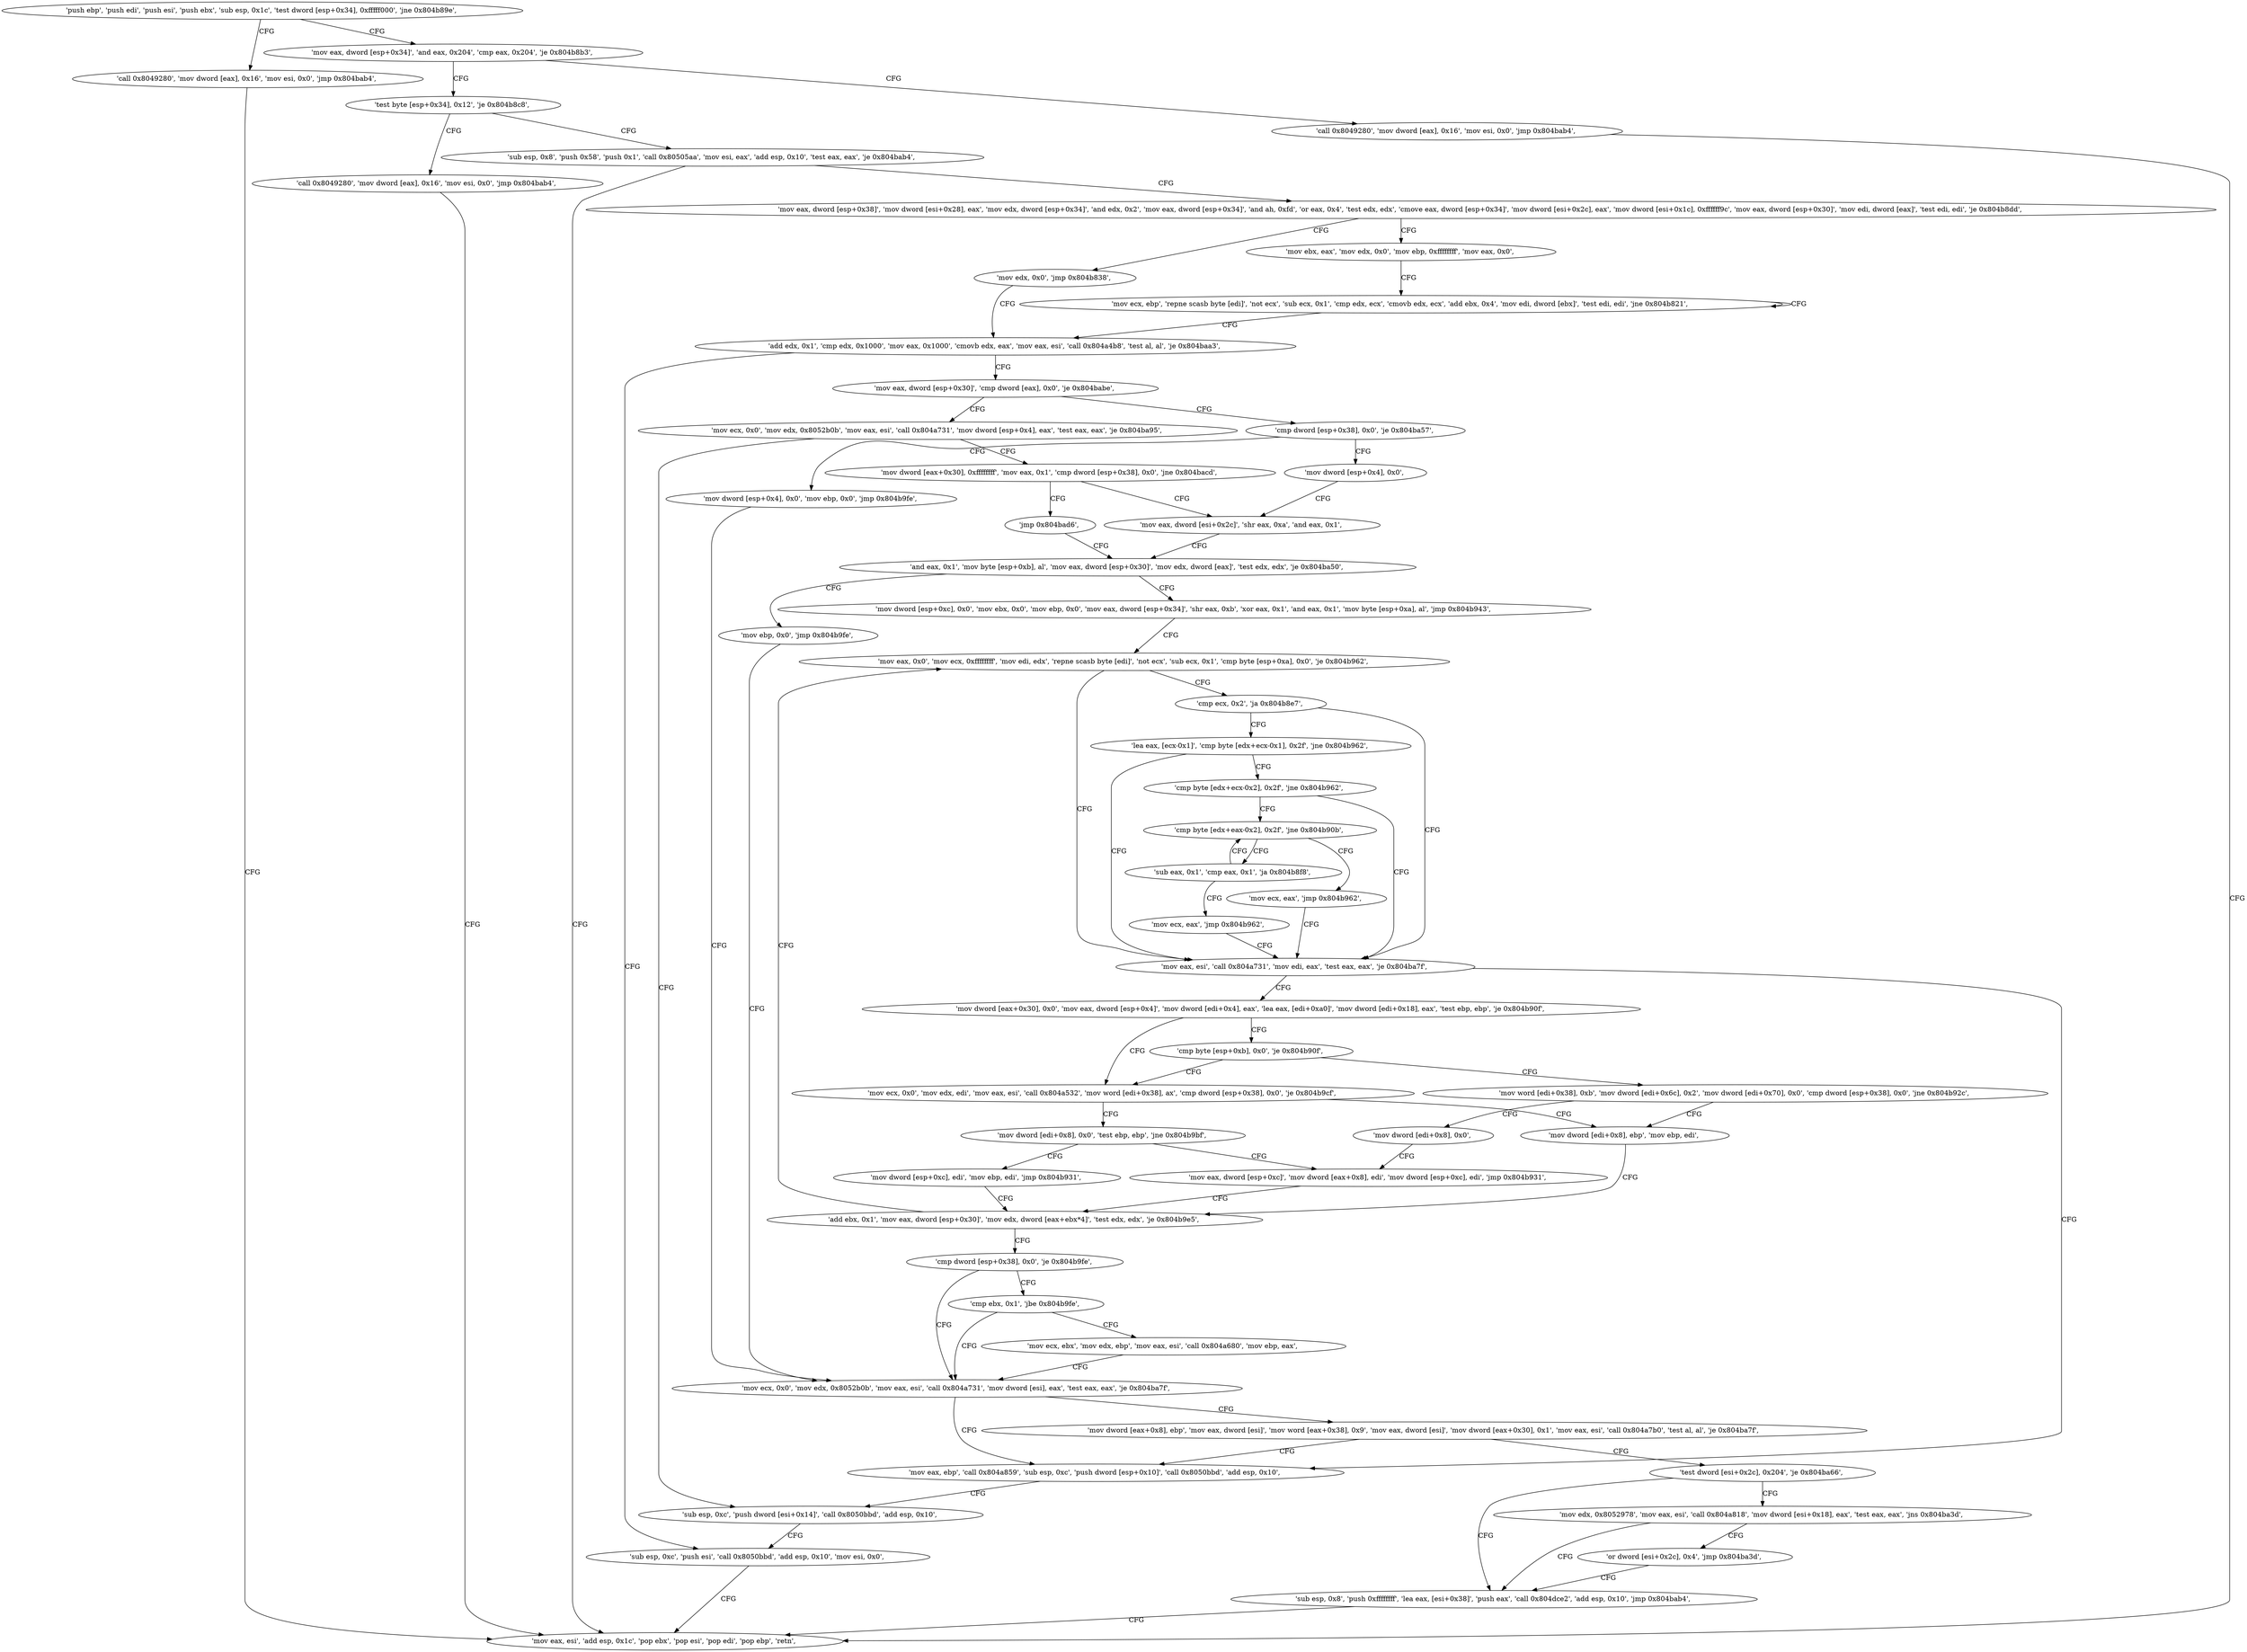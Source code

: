 digraph "func" {
"134526860" [label = "'push ebp', 'push edi', 'push esi', 'push ebx', 'sub esp, 0x1c', 'test dword [esp+0x34], 0xfffff000', 'jne 0x804b89e', " ]
"134527134" [label = "'call 0x8049280', 'mov dword [eax], 0x16', 'mov esi, 0x0', 'jmp 0x804bab4', " ]
"134526881" [label = "'mov eax, dword [esp+0x34]', 'and eax, 0x204', 'cmp eax, 0x204', 'je 0x804b8b3', " ]
"134527668" [label = "'mov eax, esi', 'add esp, 0x1c', 'pop ebx', 'pop esi', 'pop edi', 'pop ebp', 'retn', " ]
"134527155" [label = "'call 0x8049280', 'mov dword [eax], 0x16', 'mov esi, 0x0', 'jmp 0x804bab4', " ]
"134526901" [label = "'test byte [esp+0x34], 0x12', 'je 0x804b8c8', " ]
"134527176" [label = "'call 0x8049280', 'mov dword [eax], 0x16', 'mov esi, 0x0', 'jmp 0x804bab4', " ]
"134526912" [label = "'sub esp, 0x8', 'push 0x58', 'push 0x1', 'call 0x80505aa', 'mov esi, eax', 'add esp, 0x10', 'test eax, eax', 'je 0x804bab4', " ]
"134526937" [label = "'mov eax, dword [esp+0x38]', 'mov dword [esi+0x28], eax', 'mov edx, dword [esp+0x34]', 'and edx, 0x2', 'mov eax, dword [esp+0x34]', 'and ah, 0xfd', 'or eax, 0x4', 'test edx, edx', 'cmove eax, dword [esp+0x34]', 'mov dword [esi+0x2c], eax', 'mov dword [esi+0x1c], 0xffffff9c', 'mov eax, dword [esp+0x30]', 'mov edi, dword [eax]', 'test edi, edi', 'je 0x804b8dd', " ]
"134527197" [label = "'mov edx, 0x0', 'jmp 0x804b838', " ]
"134526992" [label = "'mov ebx, eax', 'mov edx, 0x0', 'mov ebp, 0xffffffff', 'mov eax, 0x0', " ]
"134527032" [label = "'add edx, 0x1', 'cmp edx, 0x1000', 'mov eax, 0x1000', 'cmovb edx, eax', 'mov eax, esi', 'call 0x804a4b8', 'test al, al', 'je 0x804baa3', " ]
"134527009" [label = "'mov ecx, ebp', 'repne scasb byte [edi]', 'not ecx', 'sub ecx, 0x1', 'cmp edx, ecx', 'cmovb edx, ecx', 'add ebx, 0x4', 'mov edi, dword [ebx]', 'test edi, edi', 'jne 0x804b821', " ]
"134527651" [label = "'sub esp, 0xc', 'push esi', 'call 0x8050bbd', 'add esp, 0x10', 'mov esi, 0x0', " ]
"134527064" [label = "'mov eax, dword [esp+0x30]', 'cmp dword [eax], 0x0', 'je 0x804babe', " ]
"134527678" [label = "'cmp dword [esp+0x38], 0x0', 'je 0x804ba57', " ]
"134527077" [label = "'mov ecx, 0x0', 'mov edx, 0x8052b0b', 'mov eax, esi', 'call 0x804a731', 'mov dword [esp+0x4], eax', 'test eax, eax', 'je 0x804ba95', " ]
"134527575" [label = "'mov dword [esp+0x4], 0x0', 'mov ebp, 0x0', 'jmp 0x804b9fe', " ]
"134527685" [label = "'mov dword [esp+0x4], 0x0', " ]
"134527637" [label = "'sub esp, 0xc', 'push dword [esi+0x14]', 'call 0x8050bbd', 'add esp, 0x10', " ]
"134527106" [label = "'mov dword [eax+0x30], 0xffffffff', 'mov eax, 0x1', 'cmp dword [esp+0x38], 0x0', 'jne 0x804bacd', " ]
"134527486" [label = "'mov ecx, 0x0', 'mov edx, 0x8052b0b', 'mov eax, esi', 'call 0x804a731', 'mov dword [esi], eax', 'test eax, eax', 'je 0x804ba7f', " ]
"134527693" [label = "'mov eax, dword [esi+0x2c]', 'shr eax, 0xa', 'and eax, 0x1', " ]
"134527129" [label = "'jmp 0x804bad6', " ]
"134527615" [label = "'mov eax, ebp', 'call 0x804a859', 'sub esp, 0xc', 'push dword [esp+0x10]', 'call 0x8050bbd', 'add esp, 0x10', " ]
"134527509" [label = "'mov dword [eax+0x8], ebp', 'mov eax, dword [esi]', 'mov word [eax+0x38], 0x9', 'mov eax, dword [esi]', 'mov dword [eax+0x30], 0x1', 'mov eax, esi', 'call 0x804a7b0', 'test al, al', 'je 0x804ba7f', " ]
"134527568" [label = "'mov ebp, 0x0', 'jmp 0x804b9fe', " ]
"134527723" [label = "'mov dword [esp+0xc], 0x0', 'mov ebx, 0x0', 'mov ebp, 0x0', 'mov eax, dword [esp+0x34]', 'shr eax, 0xb', 'xor eax, 0x1', 'and eax, 0x1', 'mov byte [esp+0xa], al', 'jmp 0x804b943', " ]
"134527299" [label = "'mov eax, 0x0', 'mov ecx, 0xffffffff', 'mov edi, edx', 'repne scasb byte [edi]', 'not ecx', 'sub ecx, 0x1', 'cmp byte [esp+0xa], 0x0', 'je 0x804b962', " ]
"134527702" [label = "'and eax, 0x1', 'mov byte [esp+0xb], al', 'mov eax, dword [esp+0x30]', 'mov edx, dword [eax]', 'test edx, edx', 'je 0x804ba50', " ]
"134527540" [label = "'test dword [esi+0x2c], 0x204', 'je 0x804ba66', " ]
"134527330" [label = "'mov eax, esi', 'call 0x804a731', 'mov edi, eax', 'test eax, eax', 'je 0x804ba7f', " ]
"134527325" [label = "'cmp ecx, 0x2', 'ja 0x804b8e7', " ]
"134527590" [label = "'mov edx, 0x8052978', 'mov eax, esi', 'call 0x804a818', 'mov dword [esi+0x18], eax', 'test eax, eax', 'jns 0x804ba3d', " ]
"134527549" [label = "'sub esp, 0x8', 'push 0xffffffff', 'lea eax, [esi+0x38]', 'push eax', 'call 0x804dce2', 'add esp, 0x10', 'jmp 0x804bab4', " ]
"134527347" [label = "'mov dword [eax+0x30], 0x0', 'mov eax, dword [esp+0x4]', 'mov dword [edi+0x4], eax', 'lea eax, [edi+0xa0]', 'mov dword [edi+0x18], eax', 'test ebp, ebp', 'je 0x804b90f', " ]
"134527207" [label = "'lea eax, [ecx-0x1]', 'cmp byte [edx+ecx-0x1], 0x2f', 'jne 0x804b962', " ]
"134527609" [label = "'or dword [esi+0x2c], 0x4', 'jmp 0x804ba3d', " ]
"134527247" [label = "'mov ecx, 0x0', 'mov edx, edi', 'mov eax, esi', 'call 0x804a532', 'mov word [edi+0x38], ax', 'cmp dword [esp+0x38], 0x0', 'je 0x804b9cf', " ]
"134527374" [label = "'cmp byte [esp+0xb], 0x0', 'je 0x804b90f', " ]
"134527217" [label = "'cmp byte [edx+ecx-0x2], 0x2f', 'jne 0x804b962', " ]
"134527439" [label = "'mov dword [edi+0x8], 0x0', 'test ebp, ebp', 'jne 0x804b9bf', " ]
"134527276" [label = "'mov dword [edi+0x8], ebp', 'mov ebp, edi', " ]
"134527385" [label = "'mov word [edi+0x38], 0xb', 'mov dword [edi+0x6c], 0x2', 'mov dword [edi+0x70], 0x0', 'cmp dword [esp+0x38], 0x0', 'jne 0x804b92c', " ]
"134527224" [label = "'cmp byte [edx+eax-0x2], 0x2f', 'jne 0x804b90b', " ]
"134527423" [label = "'mov eax, dword [esp+0xc]', 'mov dword [eax+0x8], edi', 'mov dword [esp+0xc], edi', 'jmp 0x804b931', " ]
"134527450" [label = "'mov dword [esp+0xc], edi', 'mov ebp, edi', 'jmp 0x804b931', " ]
"134527281" [label = "'add ebx, 0x1', 'mov eax, dword [esp+0x30]', 'mov edx, dword [eax+ebx*4]', 'test edx, edx', 'je 0x804b9e5', " ]
"134527416" [label = "'mov dword [edi+0x8], 0x0', " ]
"134527243" [label = "'mov ecx, eax', 'jmp 0x804b962', " ]
"134527231" [label = "'sub eax, 0x1', 'cmp eax, 0x1', 'ja 0x804b8f8', " ]
"134527461" [label = "'cmp dword [esp+0x38], 0x0', 'je 0x804b9fe', " ]
"134527468" [label = "'cmp ebx, 0x1', 'jbe 0x804b9fe', " ]
"134527239" [label = "'mov ecx, eax', 'jmp 0x804b962', " ]
"134527473" [label = "'mov ecx, ebx', 'mov edx, ebp', 'mov eax, esi', 'call 0x804a680', 'mov ebp, eax', " ]
"134526860" -> "134527134" [ label = "CFG" ]
"134526860" -> "134526881" [ label = "CFG" ]
"134527134" -> "134527668" [ label = "CFG" ]
"134526881" -> "134527155" [ label = "CFG" ]
"134526881" -> "134526901" [ label = "CFG" ]
"134527155" -> "134527668" [ label = "CFG" ]
"134526901" -> "134527176" [ label = "CFG" ]
"134526901" -> "134526912" [ label = "CFG" ]
"134527176" -> "134527668" [ label = "CFG" ]
"134526912" -> "134527668" [ label = "CFG" ]
"134526912" -> "134526937" [ label = "CFG" ]
"134526937" -> "134527197" [ label = "CFG" ]
"134526937" -> "134526992" [ label = "CFG" ]
"134527197" -> "134527032" [ label = "CFG" ]
"134526992" -> "134527009" [ label = "CFG" ]
"134527032" -> "134527651" [ label = "CFG" ]
"134527032" -> "134527064" [ label = "CFG" ]
"134527009" -> "134527009" [ label = "CFG" ]
"134527009" -> "134527032" [ label = "CFG" ]
"134527651" -> "134527668" [ label = "CFG" ]
"134527064" -> "134527678" [ label = "CFG" ]
"134527064" -> "134527077" [ label = "CFG" ]
"134527678" -> "134527575" [ label = "CFG" ]
"134527678" -> "134527685" [ label = "CFG" ]
"134527077" -> "134527637" [ label = "CFG" ]
"134527077" -> "134527106" [ label = "CFG" ]
"134527575" -> "134527486" [ label = "CFG" ]
"134527685" -> "134527693" [ label = "CFG" ]
"134527637" -> "134527651" [ label = "CFG" ]
"134527106" -> "134527693" [ label = "CFG" ]
"134527106" -> "134527129" [ label = "CFG" ]
"134527486" -> "134527615" [ label = "CFG" ]
"134527486" -> "134527509" [ label = "CFG" ]
"134527693" -> "134527702" [ label = "CFG" ]
"134527129" -> "134527702" [ label = "CFG" ]
"134527615" -> "134527637" [ label = "CFG" ]
"134527509" -> "134527615" [ label = "CFG" ]
"134527509" -> "134527540" [ label = "CFG" ]
"134527568" -> "134527486" [ label = "CFG" ]
"134527723" -> "134527299" [ label = "CFG" ]
"134527299" -> "134527330" [ label = "CFG" ]
"134527299" -> "134527325" [ label = "CFG" ]
"134527702" -> "134527568" [ label = "CFG" ]
"134527702" -> "134527723" [ label = "CFG" ]
"134527540" -> "134527590" [ label = "CFG" ]
"134527540" -> "134527549" [ label = "CFG" ]
"134527330" -> "134527615" [ label = "CFG" ]
"134527330" -> "134527347" [ label = "CFG" ]
"134527325" -> "134527207" [ label = "CFG" ]
"134527325" -> "134527330" [ label = "CFG" ]
"134527590" -> "134527549" [ label = "CFG" ]
"134527590" -> "134527609" [ label = "CFG" ]
"134527549" -> "134527668" [ label = "CFG" ]
"134527347" -> "134527247" [ label = "CFG" ]
"134527347" -> "134527374" [ label = "CFG" ]
"134527207" -> "134527330" [ label = "CFG" ]
"134527207" -> "134527217" [ label = "CFG" ]
"134527609" -> "134527549" [ label = "CFG" ]
"134527247" -> "134527439" [ label = "CFG" ]
"134527247" -> "134527276" [ label = "CFG" ]
"134527374" -> "134527247" [ label = "CFG" ]
"134527374" -> "134527385" [ label = "CFG" ]
"134527217" -> "134527330" [ label = "CFG" ]
"134527217" -> "134527224" [ label = "CFG" ]
"134527439" -> "134527423" [ label = "CFG" ]
"134527439" -> "134527450" [ label = "CFG" ]
"134527276" -> "134527281" [ label = "CFG" ]
"134527385" -> "134527276" [ label = "CFG" ]
"134527385" -> "134527416" [ label = "CFG" ]
"134527224" -> "134527243" [ label = "CFG" ]
"134527224" -> "134527231" [ label = "CFG" ]
"134527423" -> "134527281" [ label = "CFG" ]
"134527450" -> "134527281" [ label = "CFG" ]
"134527281" -> "134527461" [ label = "CFG" ]
"134527281" -> "134527299" [ label = "CFG" ]
"134527416" -> "134527423" [ label = "CFG" ]
"134527243" -> "134527330" [ label = "CFG" ]
"134527231" -> "134527224" [ label = "CFG" ]
"134527231" -> "134527239" [ label = "CFG" ]
"134527461" -> "134527486" [ label = "CFG" ]
"134527461" -> "134527468" [ label = "CFG" ]
"134527468" -> "134527486" [ label = "CFG" ]
"134527468" -> "134527473" [ label = "CFG" ]
"134527239" -> "134527330" [ label = "CFG" ]
"134527473" -> "134527486" [ label = "CFG" ]
}
